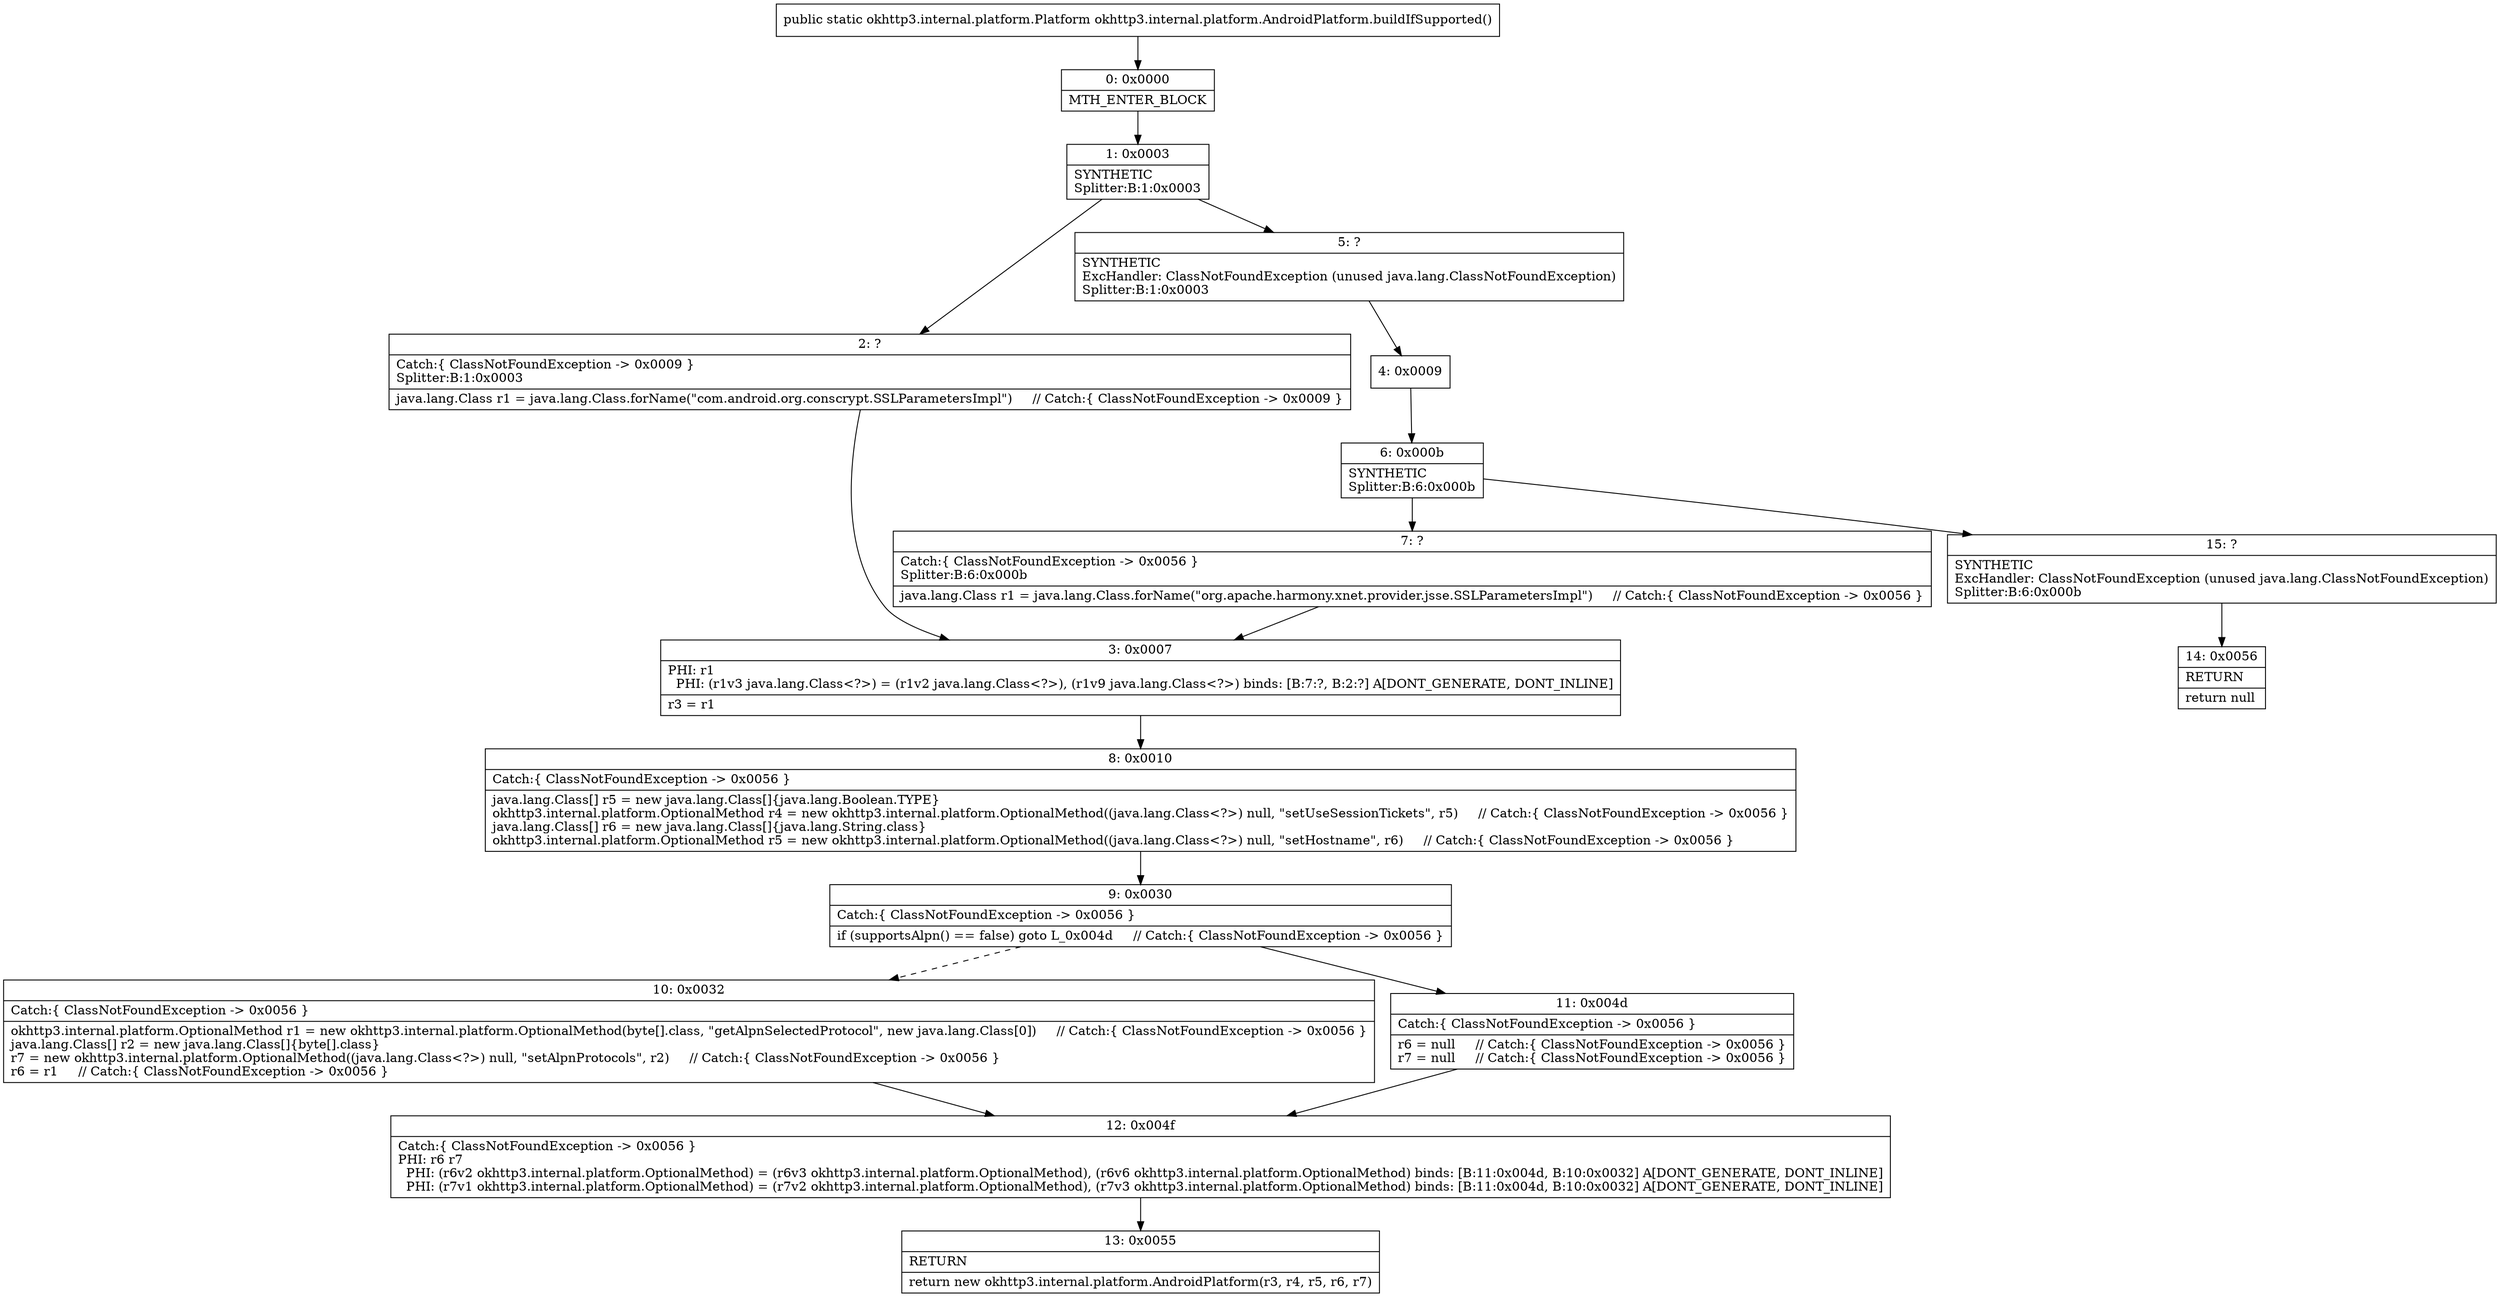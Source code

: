 digraph "CFG forokhttp3.internal.platform.AndroidPlatform.buildIfSupported()Lokhttp3\/internal\/platform\/Platform;" {
Node_0 [shape=record,label="{0\:\ 0x0000|MTH_ENTER_BLOCK\l}"];
Node_1 [shape=record,label="{1\:\ 0x0003|SYNTHETIC\lSplitter:B:1:0x0003\l}"];
Node_2 [shape=record,label="{2\:\ ?|Catch:\{ ClassNotFoundException \-\> 0x0009 \}\lSplitter:B:1:0x0003\l|java.lang.Class r1 = java.lang.Class.forName(\"com.android.org.conscrypt.SSLParametersImpl\")     \/\/ Catch:\{ ClassNotFoundException \-\> 0x0009 \}\l}"];
Node_3 [shape=record,label="{3\:\ 0x0007|PHI: r1 \l  PHI: (r1v3 java.lang.Class\<?\>) = (r1v2 java.lang.Class\<?\>), (r1v9 java.lang.Class\<?\>) binds: [B:7:?, B:2:?] A[DONT_GENERATE, DONT_INLINE]\l|r3 = r1\l}"];
Node_4 [shape=record,label="{4\:\ 0x0009}"];
Node_5 [shape=record,label="{5\:\ ?|SYNTHETIC\lExcHandler: ClassNotFoundException (unused java.lang.ClassNotFoundException)\lSplitter:B:1:0x0003\l}"];
Node_6 [shape=record,label="{6\:\ 0x000b|SYNTHETIC\lSplitter:B:6:0x000b\l}"];
Node_7 [shape=record,label="{7\:\ ?|Catch:\{ ClassNotFoundException \-\> 0x0056 \}\lSplitter:B:6:0x000b\l|java.lang.Class r1 = java.lang.Class.forName(\"org.apache.harmony.xnet.provider.jsse.SSLParametersImpl\")     \/\/ Catch:\{ ClassNotFoundException \-\> 0x0056 \}\l}"];
Node_8 [shape=record,label="{8\:\ 0x0010|Catch:\{ ClassNotFoundException \-\> 0x0056 \}\l|java.lang.Class[] r5 = new java.lang.Class[]\{java.lang.Boolean.TYPE\}\lokhttp3.internal.platform.OptionalMethod r4 = new okhttp3.internal.platform.OptionalMethod((java.lang.Class\<?\>) null, \"setUseSessionTickets\", r5)     \/\/ Catch:\{ ClassNotFoundException \-\> 0x0056 \}\ljava.lang.Class[] r6 = new java.lang.Class[]\{java.lang.String.class\}\lokhttp3.internal.platform.OptionalMethod r5 = new okhttp3.internal.platform.OptionalMethod((java.lang.Class\<?\>) null, \"setHostname\", r6)     \/\/ Catch:\{ ClassNotFoundException \-\> 0x0056 \}\l}"];
Node_9 [shape=record,label="{9\:\ 0x0030|Catch:\{ ClassNotFoundException \-\> 0x0056 \}\l|if (supportsAlpn() == false) goto L_0x004d     \/\/ Catch:\{ ClassNotFoundException \-\> 0x0056 \}\l}"];
Node_10 [shape=record,label="{10\:\ 0x0032|Catch:\{ ClassNotFoundException \-\> 0x0056 \}\l|okhttp3.internal.platform.OptionalMethod r1 = new okhttp3.internal.platform.OptionalMethod(byte[].class, \"getAlpnSelectedProtocol\", new java.lang.Class[0])     \/\/ Catch:\{ ClassNotFoundException \-\> 0x0056 \}\ljava.lang.Class[] r2 = new java.lang.Class[]\{byte[].class\}\lr7 = new okhttp3.internal.platform.OptionalMethod((java.lang.Class\<?\>) null, \"setAlpnProtocols\", r2)     \/\/ Catch:\{ ClassNotFoundException \-\> 0x0056 \}\lr6 = r1     \/\/ Catch:\{ ClassNotFoundException \-\> 0x0056 \}\l}"];
Node_11 [shape=record,label="{11\:\ 0x004d|Catch:\{ ClassNotFoundException \-\> 0x0056 \}\l|r6 = null     \/\/ Catch:\{ ClassNotFoundException \-\> 0x0056 \}\lr7 = null     \/\/ Catch:\{ ClassNotFoundException \-\> 0x0056 \}\l}"];
Node_12 [shape=record,label="{12\:\ 0x004f|Catch:\{ ClassNotFoundException \-\> 0x0056 \}\lPHI: r6 r7 \l  PHI: (r6v2 okhttp3.internal.platform.OptionalMethod) = (r6v3 okhttp3.internal.platform.OptionalMethod), (r6v6 okhttp3.internal.platform.OptionalMethod) binds: [B:11:0x004d, B:10:0x0032] A[DONT_GENERATE, DONT_INLINE]\l  PHI: (r7v1 okhttp3.internal.platform.OptionalMethod) = (r7v2 okhttp3.internal.platform.OptionalMethod), (r7v3 okhttp3.internal.platform.OptionalMethod) binds: [B:11:0x004d, B:10:0x0032] A[DONT_GENERATE, DONT_INLINE]\l}"];
Node_13 [shape=record,label="{13\:\ 0x0055|RETURN\l|return new okhttp3.internal.platform.AndroidPlatform(r3, r4, r5, r6, r7)\l}"];
Node_14 [shape=record,label="{14\:\ 0x0056|RETURN\l|return null\l}"];
Node_15 [shape=record,label="{15\:\ ?|SYNTHETIC\lExcHandler: ClassNotFoundException (unused java.lang.ClassNotFoundException)\lSplitter:B:6:0x000b\l}"];
MethodNode[shape=record,label="{public static okhttp3.internal.platform.Platform okhttp3.internal.platform.AndroidPlatform.buildIfSupported() }"];
MethodNode -> Node_0;
Node_0 -> Node_1;
Node_1 -> Node_2;
Node_1 -> Node_5;
Node_2 -> Node_3;
Node_3 -> Node_8;
Node_4 -> Node_6;
Node_5 -> Node_4;
Node_6 -> Node_7;
Node_6 -> Node_15;
Node_7 -> Node_3;
Node_8 -> Node_9;
Node_9 -> Node_10[style=dashed];
Node_9 -> Node_11;
Node_10 -> Node_12;
Node_11 -> Node_12;
Node_12 -> Node_13;
Node_15 -> Node_14;
}

